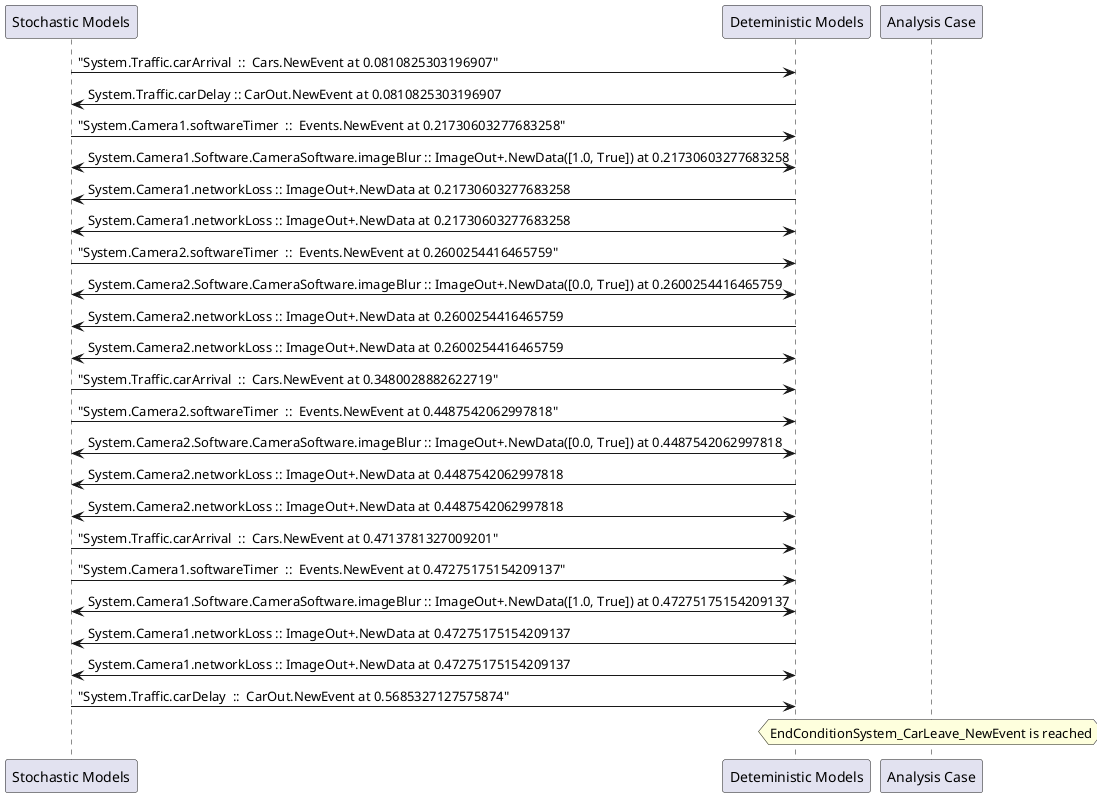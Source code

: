 
	@startuml
	participant "Stochastic Models" as stochmodel
	participant "Deteministic Models" as detmodel
	participant "Analysis Case" as analysis
	{40678_stop} stochmodel -> detmodel : "System.Traffic.carArrival  ::  Cars.NewEvent at 0.0810825303196907"
{40693_start} detmodel -> stochmodel : System.Traffic.carDelay :: CarOut.NewEvent at 0.0810825303196907
{40648_stop} stochmodel -> detmodel : "System.Camera1.softwareTimer  ::  Events.NewEvent at 0.21730603277683258"
detmodel <-> stochmodel : System.Camera1.Software.CameraSoftware.imageBlur :: ImageOut+.NewData([1.0, True]) at 0.21730603277683258
detmodel -> stochmodel : System.Camera1.networkLoss :: ImageOut+.NewData at 0.21730603277683258
detmodel <-> stochmodel : System.Camera1.networkLoss :: ImageOut+.NewData at 0.21730603277683258
{40663_stop} stochmodel -> detmodel : "System.Camera2.softwareTimer  ::  Events.NewEvent at 0.2600254416465759"
detmodel <-> stochmodel : System.Camera2.Software.CameraSoftware.imageBlur :: ImageOut+.NewData([0.0, True]) at 0.2600254416465759
detmodel -> stochmodel : System.Camera2.networkLoss :: ImageOut+.NewData at 0.2600254416465759
detmodel <-> stochmodel : System.Camera2.networkLoss :: ImageOut+.NewData at 0.2600254416465759
{40679_stop} stochmodel -> detmodel : "System.Traffic.carArrival  ::  Cars.NewEvent at 0.3480028882622719"
{40664_stop} stochmodel -> detmodel : "System.Camera2.softwareTimer  ::  Events.NewEvent at 0.4487542062997818"
detmodel <-> stochmodel : System.Camera2.Software.CameraSoftware.imageBlur :: ImageOut+.NewData([0.0, True]) at 0.4487542062997818
detmodel -> stochmodel : System.Camera2.networkLoss :: ImageOut+.NewData at 0.4487542062997818
detmodel <-> stochmodel : System.Camera2.networkLoss :: ImageOut+.NewData at 0.4487542062997818
{40680_stop} stochmodel -> detmodel : "System.Traffic.carArrival  ::  Cars.NewEvent at 0.4713781327009201"
{40649_stop} stochmodel -> detmodel : "System.Camera1.softwareTimer  ::  Events.NewEvent at 0.47275175154209137"
detmodel <-> stochmodel : System.Camera1.Software.CameraSoftware.imageBlur :: ImageOut+.NewData([1.0, True]) at 0.47275175154209137
detmodel -> stochmodel : System.Camera1.networkLoss :: ImageOut+.NewData at 0.47275175154209137
detmodel <-> stochmodel : System.Camera1.networkLoss :: ImageOut+.NewData at 0.47275175154209137
{40693_stop} stochmodel -> detmodel : "System.Traffic.carDelay  ::  CarOut.NewEvent at 0.5685327127575874"
{40693_start} <-> {40693_stop} : delay
hnote over analysis 
EndConditionSystem_CarLeave_NewEvent is reached
endnote
@enduml